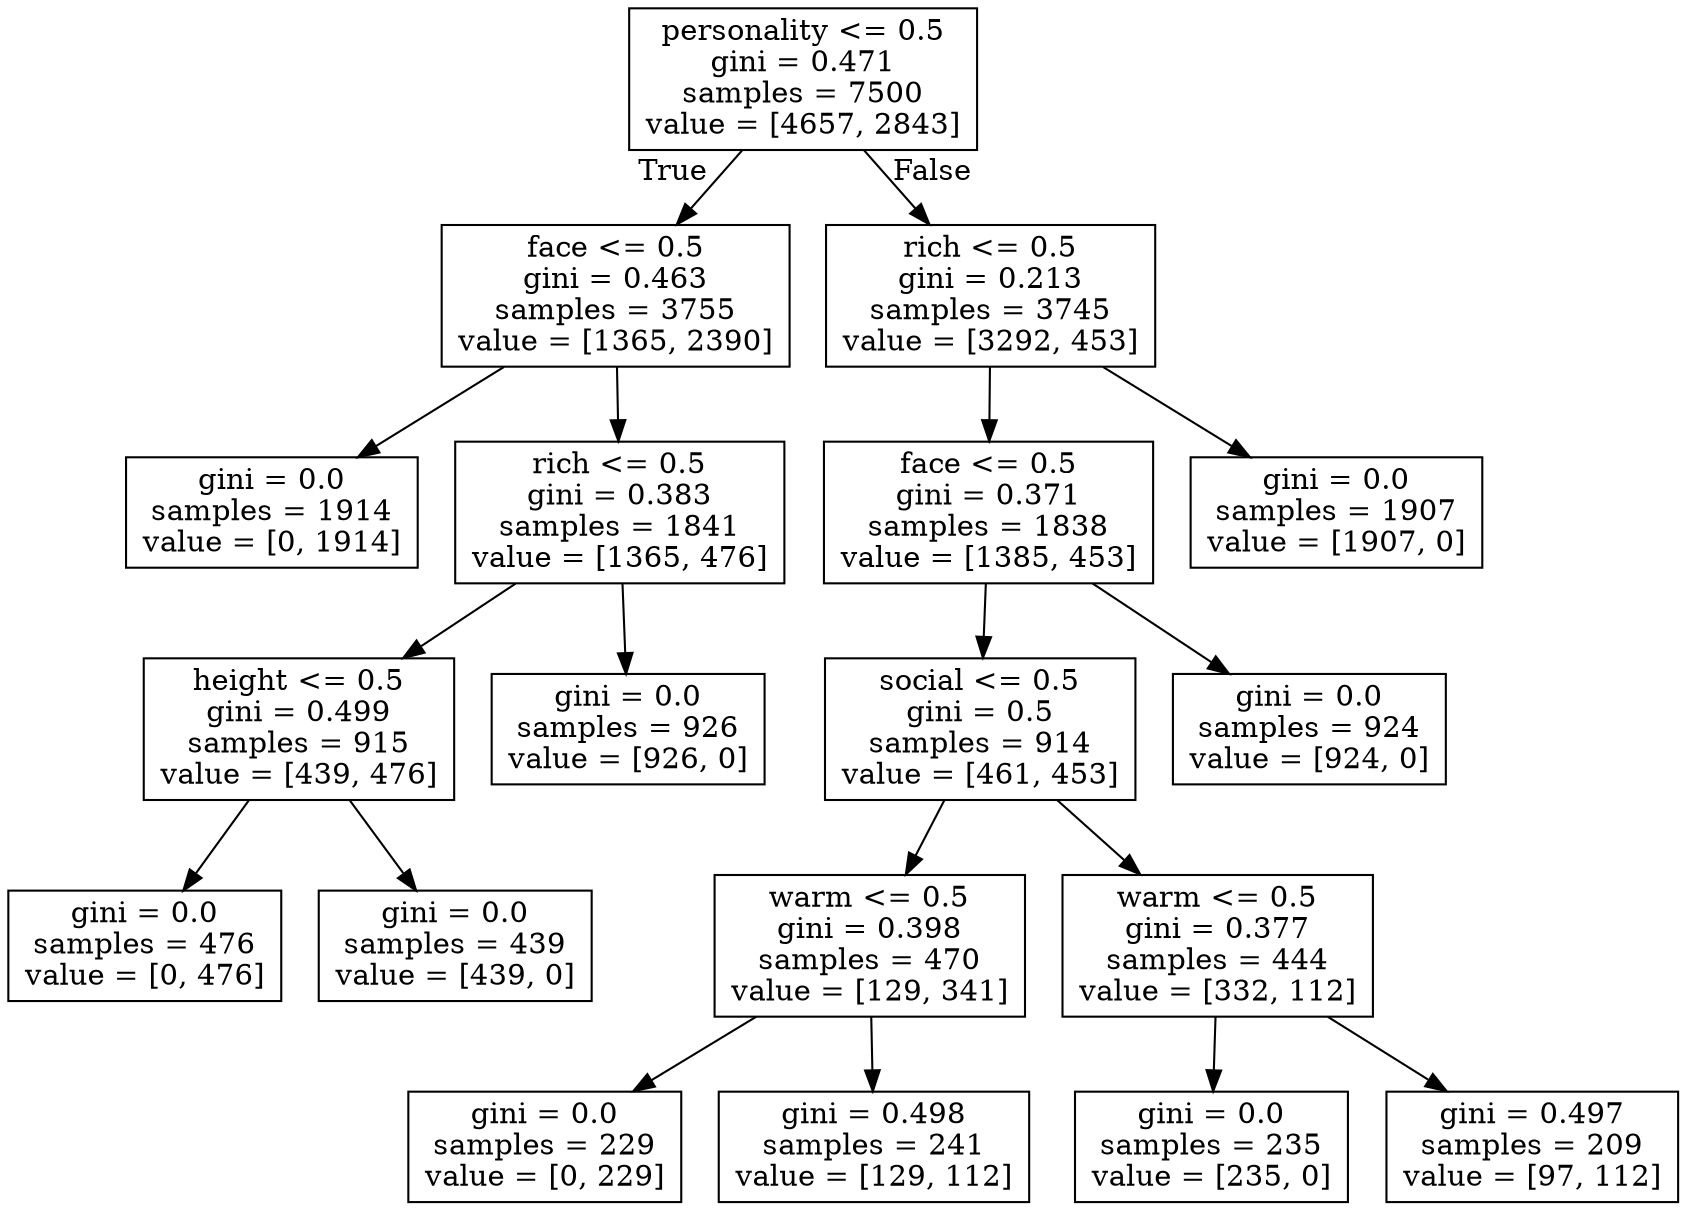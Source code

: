 digraph Tree {
node [shape=box] ;
0 [label="personality <= 0.5\ngini = 0.471\nsamples = 7500\nvalue = [4657, 2843]"] ;
1 [label="face <= 0.5\ngini = 0.463\nsamples = 3755\nvalue = [1365, 2390]"] ;
0 -> 1 [labeldistance=2.5, labelangle=45, headlabel="True"] ;
2 [label="gini = 0.0\nsamples = 1914\nvalue = [0, 1914]"] ;
1 -> 2 ;
3 [label="rich <= 0.5\ngini = 0.383\nsamples = 1841\nvalue = [1365, 476]"] ;
1 -> 3 ;
4 [label="height <= 0.5\ngini = 0.499\nsamples = 915\nvalue = [439, 476]"] ;
3 -> 4 ;
5 [label="gini = 0.0\nsamples = 476\nvalue = [0, 476]"] ;
4 -> 5 ;
6 [label="gini = 0.0\nsamples = 439\nvalue = [439, 0]"] ;
4 -> 6 ;
7 [label="gini = 0.0\nsamples = 926\nvalue = [926, 0]"] ;
3 -> 7 ;
8 [label="rich <= 0.5\ngini = 0.213\nsamples = 3745\nvalue = [3292, 453]"] ;
0 -> 8 [labeldistance=2.5, labelangle=-45, headlabel="False"] ;
9 [label="face <= 0.5\ngini = 0.371\nsamples = 1838\nvalue = [1385, 453]"] ;
8 -> 9 ;
10 [label="social <= 0.5\ngini = 0.5\nsamples = 914\nvalue = [461, 453]"] ;
9 -> 10 ;
11 [label="warm <= 0.5\ngini = 0.398\nsamples = 470\nvalue = [129, 341]"] ;
10 -> 11 ;
12 [label="gini = 0.0\nsamples = 229\nvalue = [0, 229]"] ;
11 -> 12 ;
13 [label="gini = 0.498\nsamples = 241\nvalue = [129, 112]"] ;
11 -> 13 ;
14 [label="warm <= 0.5\ngini = 0.377\nsamples = 444\nvalue = [332, 112]"] ;
10 -> 14 ;
15 [label="gini = 0.0\nsamples = 235\nvalue = [235, 0]"] ;
14 -> 15 ;
16 [label="gini = 0.497\nsamples = 209\nvalue = [97, 112]"] ;
14 -> 16 ;
17 [label="gini = 0.0\nsamples = 924\nvalue = [924, 0]"] ;
9 -> 17 ;
18 [label="gini = 0.0\nsamples = 1907\nvalue = [1907, 0]"] ;
8 -> 18 ;
}